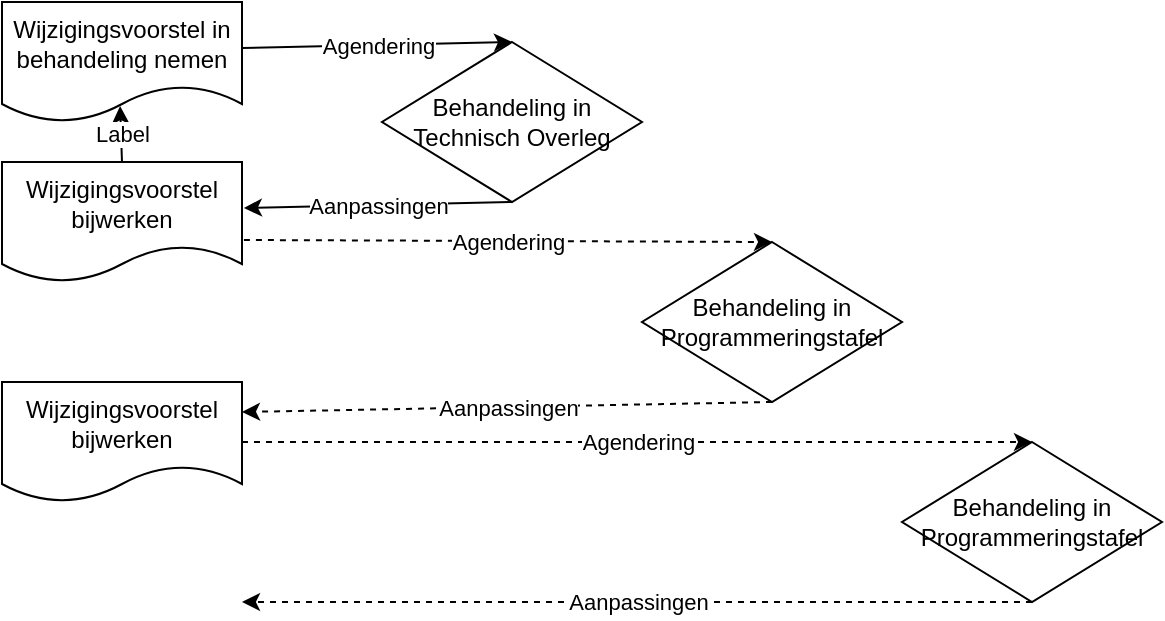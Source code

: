 <mxfile version="22.0.4" type="github">
  <diagram name="Pagina-1" id="vtF8noEJ9tD_e3JN_yAx">
    <mxGraphModel dx="962" dy="682" grid="1" gridSize="10" guides="1" tooltips="1" connect="1" arrows="1" fold="1" page="1" pageScale="1" pageWidth="827" pageHeight="1169" math="0" shadow="0">
      <root>
        <mxCell id="0" />
        <mxCell id="1" parent="0" />
        <mxCell id="xUd8p1zEzl0MnVmr-Ov3-2" value="Wijzigingsvoorstel in behandeling nemen" style="shape=document;whiteSpace=wrap;html=1;boundedLbl=1;" vertex="1" parent="1">
          <mxGeometry x="80" y="280" width="120" height="60" as="geometry" />
        </mxCell>
        <mxCell id="xUd8p1zEzl0MnVmr-Ov3-3" value="Wijzigingsvoorstel bijwerken" style="shape=document;whiteSpace=wrap;html=1;boundedLbl=1;" vertex="1" parent="1">
          <mxGeometry x="80" y="360" width="120" height="60" as="geometry" />
        </mxCell>
        <mxCell id="xUd8p1zEzl0MnVmr-Ov3-4" value="Behandeling in Technisch Overleg" style="rhombus;whiteSpace=wrap;html=1;" vertex="1" parent="1">
          <mxGeometry x="270" y="300" width="130" height="80" as="geometry" />
        </mxCell>
        <mxCell id="xUd8p1zEzl0MnVmr-Ov3-5" value="" style="endArrow=classic;html=1;rounded=0;exitX=1;exitY=0.383;exitDx=0;exitDy=0;exitPerimeter=0;entryX=0.5;entryY=0;entryDx=0;entryDy=0;" edge="1" parent="1" source="xUd8p1zEzl0MnVmr-Ov3-2" target="xUd8p1zEzl0MnVmr-Ov3-4">
          <mxGeometry relative="1" as="geometry">
            <mxPoint x="360" y="350" as="sourcePoint" />
            <mxPoint x="460" y="350" as="targetPoint" />
          </mxGeometry>
        </mxCell>
        <mxCell id="xUd8p1zEzl0MnVmr-Ov3-6" value="Agendering" style="edgeLabel;resizable=0;html=1;align=center;verticalAlign=middle;" connectable="0" vertex="1" parent="xUd8p1zEzl0MnVmr-Ov3-5">
          <mxGeometry relative="1" as="geometry" />
        </mxCell>
        <mxCell id="xUd8p1zEzl0MnVmr-Ov3-7" value="" style="endArrow=classic;html=1;rounded=0;exitX=0.5;exitY=1;exitDx=0;exitDy=0;entryX=1.008;entryY=0.383;entryDx=0;entryDy=0;entryPerimeter=0;" edge="1" parent="1" source="xUd8p1zEzl0MnVmr-Ov3-4" target="xUd8p1zEzl0MnVmr-Ov3-3">
          <mxGeometry relative="1" as="geometry">
            <mxPoint x="360" y="350" as="sourcePoint" />
            <mxPoint x="460" y="350" as="targetPoint" />
          </mxGeometry>
        </mxCell>
        <mxCell id="xUd8p1zEzl0MnVmr-Ov3-8" value="Aanpassingen" style="edgeLabel;resizable=0;html=1;align=center;verticalAlign=middle;" connectable="0" vertex="1" parent="xUd8p1zEzl0MnVmr-Ov3-7">
          <mxGeometry relative="1" as="geometry" />
        </mxCell>
        <mxCell id="xUd8p1zEzl0MnVmr-Ov3-9" value="" style="endArrow=classic;html=1;rounded=0;exitX=1.008;exitY=0.65;exitDx=0;exitDy=0;exitPerimeter=0;entryX=0.5;entryY=0;entryDx=0;entryDy=0;dashed=1;" edge="1" parent="1" source="xUd8p1zEzl0MnVmr-Ov3-3" target="xUd8p1zEzl0MnVmr-Ov3-11">
          <mxGeometry relative="1" as="geometry">
            <mxPoint x="360" y="350" as="sourcePoint" />
            <mxPoint x="430" y="399" as="targetPoint" />
          </mxGeometry>
        </mxCell>
        <mxCell id="xUd8p1zEzl0MnVmr-Ov3-10" value="Agendering" style="edgeLabel;resizable=0;html=1;align=center;verticalAlign=middle;" connectable="0" vertex="1" parent="xUd8p1zEzl0MnVmr-Ov3-9">
          <mxGeometry relative="1" as="geometry" />
        </mxCell>
        <mxCell id="xUd8p1zEzl0MnVmr-Ov3-11" value="Behandeling in Programmeringstafel" style="rhombus;whiteSpace=wrap;html=1;" vertex="1" parent="1">
          <mxGeometry x="400" y="400" width="130" height="80" as="geometry" />
        </mxCell>
        <mxCell id="xUd8p1zEzl0MnVmr-Ov3-13" value="Wijzigingsvoorstel bijwerken" style="shape=document;whiteSpace=wrap;html=1;boundedLbl=1;" vertex="1" parent="1">
          <mxGeometry x="80" y="470" width="120" height="60" as="geometry" />
        </mxCell>
        <mxCell id="xUd8p1zEzl0MnVmr-Ov3-17" value="" style="endArrow=classic;html=1;rounded=0;exitX=0.5;exitY=1;exitDx=0;exitDy=0;entryX=1;entryY=0.25;entryDx=0;entryDy=0;dashed=1;" edge="1" parent="1" source="xUd8p1zEzl0MnVmr-Ov3-11" target="xUd8p1zEzl0MnVmr-Ov3-13">
          <mxGeometry relative="1" as="geometry">
            <mxPoint x="211" y="409" as="sourcePoint" />
            <mxPoint x="435" y="410" as="targetPoint" />
          </mxGeometry>
        </mxCell>
        <mxCell id="xUd8p1zEzl0MnVmr-Ov3-18" value="Aanpassingen" style="edgeLabel;resizable=0;html=1;align=center;verticalAlign=middle;" connectable="0" vertex="1" parent="xUd8p1zEzl0MnVmr-Ov3-17">
          <mxGeometry relative="1" as="geometry" />
        </mxCell>
        <mxCell id="xUd8p1zEzl0MnVmr-Ov3-19" value="" style="endArrow=classic;html=1;rounded=0;entryX=0.5;entryY=0;entryDx=0;entryDy=0;dashed=1;exitX=1;exitY=0.5;exitDx=0;exitDy=0;" edge="1" parent="1" target="xUd8p1zEzl0MnVmr-Ov3-21" source="xUd8p1zEzl0MnVmr-Ov3-13">
          <mxGeometry relative="1" as="geometry">
            <mxPoint x="220" y="520" as="sourcePoint" />
            <mxPoint x="550" y="530" as="targetPoint" />
          </mxGeometry>
        </mxCell>
        <mxCell id="xUd8p1zEzl0MnVmr-Ov3-20" value="Agendering" style="edgeLabel;resizable=0;html=1;align=center;verticalAlign=middle;" connectable="0" vertex="1" parent="xUd8p1zEzl0MnVmr-Ov3-19">
          <mxGeometry relative="1" as="geometry" />
        </mxCell>
        <mxCell id="xUd8p1zEzl0MnVmr-Ov3-21" value="Behandeling in Programmeringstafel" style="rhombus;whiteSpace=wrap;html=1;" vertex="1" parent="1">
          <mxGeometry x="530" y="500" width="130" height="80" as="geometry" />
        </mxCell>
        <mxCell id="xUd8p1zEzl0MnVmr-Ov3-22" value="" style="endArrow=classic;html=1;rounded=0;exitX=0.5;exitY=1;exitDx=0;exitDy=0;dashed=1;" edge="1" parent="1" source="xUd8p1zEzl0MnVmr-Ov3-21">
          <mxGeometry relative="1" as="geometry">
            <mxPoint x="331" y="540" as="sourcePoint" />
            <mxPoint x="200" y="580" as="targetPoint" />
          </mxGeometry>
        </mxCell>
        <mxCell id="xUd8p1zEzl0MnVmr-Ov3-23" value="Aanpassingen" style="edgeLabel;resizable=0;html=1;align=center;verticalAlign=middle;" connectable="0" vertex="1" parent="xUd8p1zEzl0MnVmr-Ov3-22">
          <mxGeometry relative="1" as="geometry" />
        </mxCell>
        <mxCell id="xUd8p1zEzl0MnVmr-Ov3-24" value="" style="endArrow=classic;html=1;rounded=0;exitX=0.5;exitY=0;exitDx=0;exitDy=0;entryX=0.492;entryY=0.867;entryDx=0;entryDy=0;entryPerimeter=0;" edge="1" parent="1" source="xUd8p1zEzl0MnVmr-Ov3-3" target="xUd8p1zEzl0MnVmr-Ov3-2">
          <mxGeometry relative="1" as="geometry">
            <mxPoint x="360" y="350" as="sourcePoint" />
            <mxPoint x="460" y="350" as="targetPoint" />
          </mxGeometry>
        </mxCell>
        <mxCell id="xUd8p1zEzl0MnVmr-Ov3-25" value="Label" style="edgeLabel;resizable=0;html=1;align=center;verticalAlign=middle;" connectable="0" vertex="1" parent="xUd8p1zEzl0MnVmr-Ov3-24">
          <mxGeometry relative="1" as="geometry" />
        </mxCell>
      </root>
    </mxGraphModel>
  </diagram>
</mxfile>
